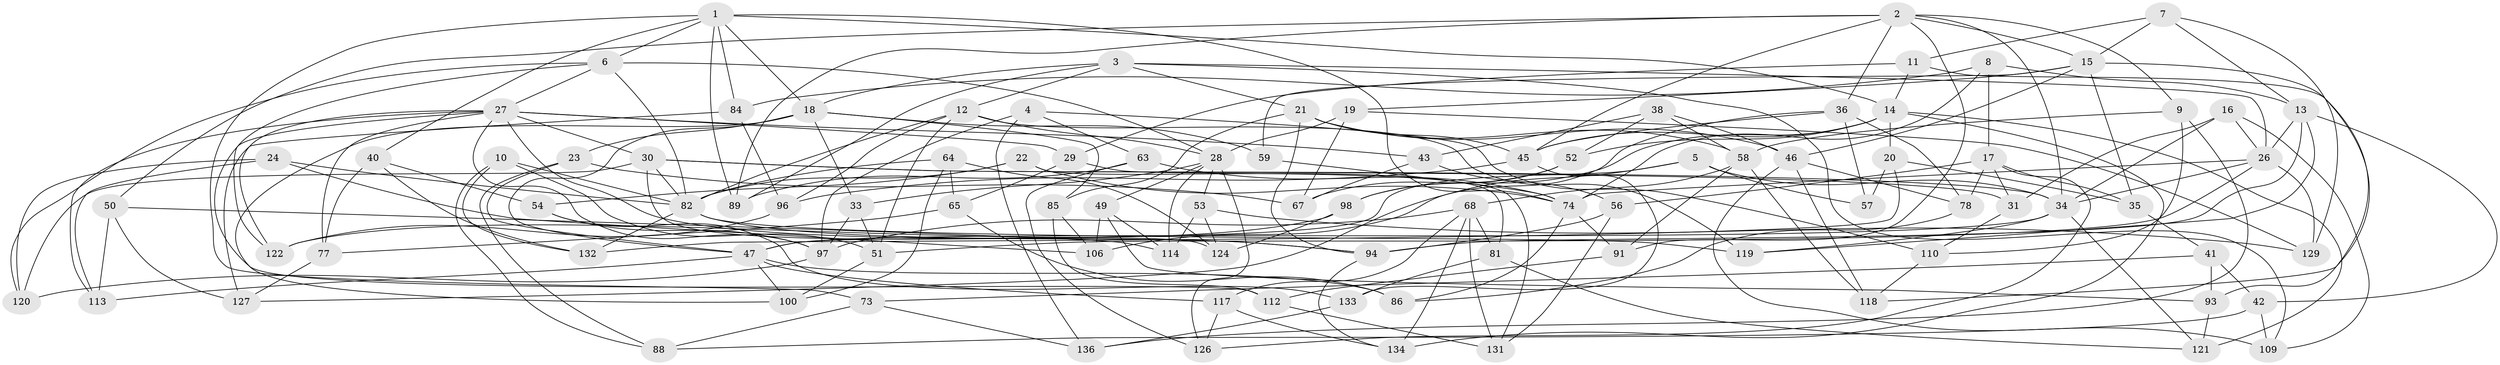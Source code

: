 // original degree distribution, {4: 1.0}
// Generated by graph-tools (version 1.1) at 2025/20/03/04/25 18:20:36]
// undirected, 96 vertices, 230 edges
graph export_dot {
graph [start="1"]
  node [color=gray90,style=filled];
  1 [super="+75"];
  2 [super="+69"];
  3 [super="+25+104"];
  4;
  5;
  6 [super="+48"];
  7;
  8;
  9;
  10;
  11;
  12 [super="+60"];
  13 [super="+92"];
  14 [super="+115+32"];
  15 [super="+90"];
  16;
  17 [super="+76"];
  18 [super="+102+123"];
  19;
  20;
  21 [super="+37"];
  22;
  23;
  24;
  26 [super="+61"];
  27 [super="+66+72+95"];
  28 [super="+44+111"];
  29;
  30 [super="+105"];
  31;
  33;
  34 [super="+62"];
  35;
  36 [super="+39"];
  38;
  40;
  41;
  42;
  43;
  45 [super="+107"];
  46 [super="+71"];
  47 [super="+125+55"];
  49;
  50;
  51 [super="+80"];
  52;
  53;
  54;
  56;
  57;
  58 [super="+116"];
  59;
  63;
  64;
  65;
  67;
  68 [super="+87"];
  73;
  74 [super="+79"];
  77;
  78;
  81;
  82 [super="+83+137"];
  84;
  85;
  86;
  88;
  89;
  91;
  93;
  94 [super="+128"];
  96;
  97 [super="+103"];
  98;
  100;
  106;
  109;
  110;
  112;
  113;
  114;
  117;
  118;
  119;
  120;
  121;
  122;
  124;
  126;
  127;
  129;
  131;
  132;
  133;
  134;
  136;
  1 -- 84;
  1 -- 40;
  1 -- 73;
  1 -- 6;
  1 -- 89;
  1 -- 74;
  1 -- 14;
  1 -- 18;
  2 -- 36;
  2 -- 9;
  2 -- 89;
  2 -- 50;
  2 -- 91;
  2 -- 45;
  2 -- 15;
  2 -- 34;
  3 -- 21;
  3 -- 89;
  3 -- 109;
  3 -- 18;
  3 -- 12;
  3 -- 26;
  4 -- 136;
  4 -- 110;
  4 -- 63;
  4 -- 97;
  5 -- 57;
  5 -- 34;
  5 -- 106;
  5 -- 47;
  6 -- 122;
  6 -- 120;
  6 -- 82;
  6 -- 27;
  6 -- 28;
  7 -- 129;
  7 -- 11;
  7 -- 15;
  7 -- 13;
  8 -- 84;
  8 -- 17;
  8 -- 74;
  8 -- 13;
  9 -- 110;
  9 -- 58;
  9 -- 136;
  10 -- 132;
  10 -- 88;
  10 -- 51;
  10 -- 82;
  11 -- 93;
  11 -- 29;
  11 -- 14;
  12 -- 28;
  12 -- 51;
  12 -- 119;
  12 -- 96;
  12 -- 82;
  13 -- 94;
  13 -- 42;
  13 -- 26;
  13 -- 119;
  14 -- 98;
  14 -- 134;
  14 -- 121;
  14 -- 20;
  14 -- 45;
  14 -- 52;
  15 -- 46;
  15 -- 59 [weight=2];
  15 -- 118;
  15 -- 35;
  15 -- 19;
  16 -- 34;
  16 -- 31;
  16 -- 109;
  16 -- 26;
  17 -- 56;
  17 -- 126;
  17 -- 31;
  17 -- 35;
  17 -- 78;
  18 -- 47;
  18 -- 33;
  18 -- 85;
  18 -- 23;
  18 -- 59;
  18 -- 100;
  19 -- 67;
  19 -- 129;
  19 -- 28;
  20 -- 132;
  20 -- 57;
  20 -- 35;
  21 -- 85;
  21 -- 94;
  21 -- 45;
  21 -- 46;
  21 -- 58;
  22 -- 54;
  22 -- 81;
  22 -- 82;
  22 -- 74;
  23 -- 88;
  23 -- 67;
  23 -- 47;
  24 -- 113;
  24 -- 120;
  24 -- 82;
  24 -- 106;
  26 -- 129;
  26 -- 74;
  26 -- 51 [weight=2];
  26 -- 34;
  27 -- 97;
  27 -- 113;
  27 -- 30;
  27 -- 94;
  27 -- 43;
  27 -- 112;
  27 -- 29;
  27 -- 77;
  27 -- 122;
  28 -- 49;
  28 -- 33;
  28 -- 114;
  28 -- 126;
  28 -- 53;
  29 -- 65;
  29 -- 131;
  30 -- 124;
  30 -- 82;
  30 -- 120;
  30 -- 31;
  30 -- 34;
  31 -- 110;
  33 -- 97;
  33 -- 51;
  34 -- 121;
  34 -- 119;
  34 -- 47;
  35 -- 41;
  36 -- 127;
  36 -- 57 [weight=2];
  36 -- 45;
  36 -- 78;
  38 -- 52;
  38 -- 46;
  38 -- 43;
  38 -- 58;
  40 -- 54;
  40 -- 132;
  40 -- 77;
  41 -- 93;
  41 -- 73;
  41 -- 42;
  42 -- 109;
  42 -- 88;
  43 -- 67;
  43 -- 56;
  45 -- 96;
  45 -- 133;
  46 -- 109;
  46 -- 78;
  46 -- 118;
  47 -- 113;
  47 -- 86;
  47 -- 117;
  47 -- 100;
  49 -- 106;
  49 -- 93;
  49 -- 114;
  50 -- 113;
  50 -- 114;
  50 -- 127;
  51 -- 100;
  52 -- 98;
  52 -- 67;
  53 -- 114;
  53 -- 129;
  53 -- 124;
  54 -- 97;
  54 -- 133;
  56 -- 131;
  56 -- 94;
  58 -- 118;
  58 -- 91;
  58 -- 68;
  59 -- 74;
  63 -- 89;
  63 -- 126;
  63 -- 74;
  64 -- 124;
  64 -- 65;
  64 -- 100;
  64 -- 82;
  65 -- 86;
  65 -- 77;
  68 -- 117;
  68 -- 131;
  68 -- 81;
  68 -- 134;
  68 -- 97;
  73 -- 136;
  73 -- 88;
  74 -- 86;
  74 -- 91;
  77 -- 127;
  78 -- 86;
  81 -- 133;
  81 -- 121;
  82 -- 132;
  82 -- 119;
  82 -- 94;
  84 -- 127;
  84 -- 96;
  85 -- 112;
  85 -- 106;
  91 -- 112;
  93 -- 121;
  94 -- 134;
  96 -- 122;
  97 -- 120;
  98 -- 122;
  98 -- 124;
  110 -- 118;
  112 -- 131;
  117 -- 134;
  117 -- 126;
  133 -- 136;
}
